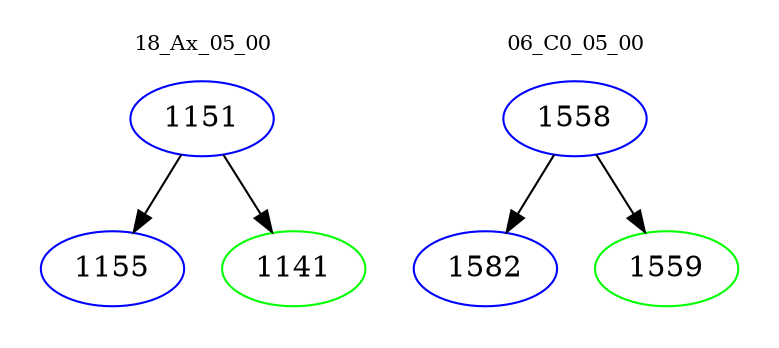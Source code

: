 digraph{
subgraph cluster_0 {
color = white
label = "18_Ax_05_00";
fontsize=10;
T0_1151 [label="1151", color="blue"]
T0_1151 -> T0_1155 [color="black"]
T0_1155 [label="1155", color="blue"]
T0_1151 -> T0_1141 [color="black"]
T0_1141 [label="1141", color="green"]
}
subgraph cluster_1 {
color = white
label = "06_C0_05_00";
fontsize=10;
T1_1558 [label="1558", color="blue"]
T1_1558 -> T1_1582 [color="black"]
T1_1582 [label="1582", color="blue"]
T1_1558 -> T1_1559 [color="black"]
T1_1559 [label="1559", color="green"]
}
}
